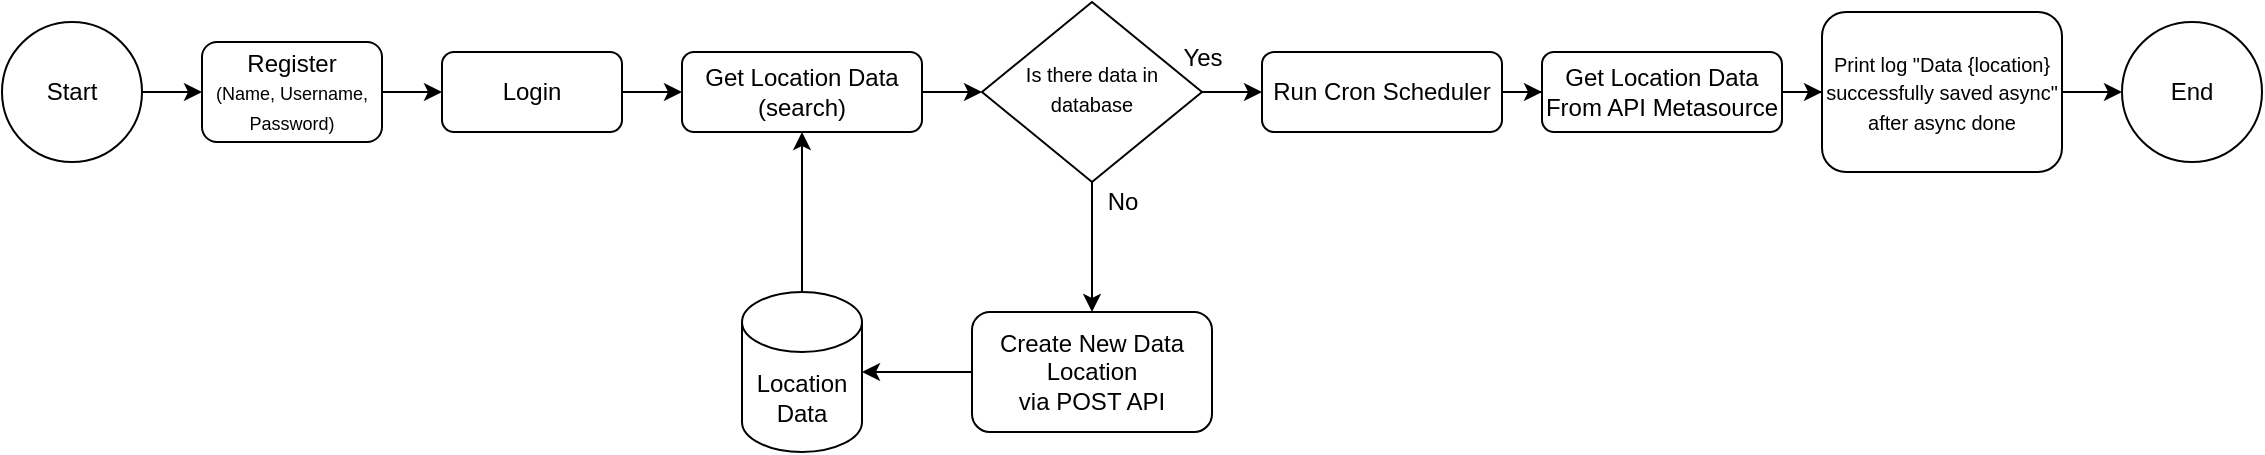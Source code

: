 <mxfile version="26.2.14">
  <diagram id="C5RBs43oDa-KdzZeNtuy" name="Page-1">
    <mxGraphModel dx="864" dy="1655" grid="1" gridSize="10" guides="1" tooltips="1" connect="1" arrows="1" fold="1" page="1" pageScale="1" pageWidth="827" pageHeight="1169" math="0" shadow="0">
      <root>
        <mxCell id="WIyWlLk6GJQsqaUBKTNV-0" />
        <mxCell id="WIyWlLk6GJQsqaUBKTNV-1" parent="WIyWlLk6GJQsqaUBKTNV-0" />
        <mxCell id="NabTx57GwSp3aq4XHyc5-8" style="edgeStyle=orthogonalEdgeStyle;rounded=0;orthogonalLoop=1;jettySize=auto;html=1;entryX=0;entryY=0.5;entryDx=0;entryDy=0;" parent="WIyWlLk6GJQsqaUBKTNV-1" source="WIyWlLk6GJQsqaUBKTNV-3" target="NabTx57GwSp3aq4XHyc5-5" edge="1">
          <mxGeometry relative="1" as="geometry" />
        </mxCell>
        <mxCell id="WIyWlLk6GJQsqaUBKTNV-3" value="Login" style="rounded=1;whiteSpace=wrap;html=1;fontSize=12;glass=0;strokeWidth=1;shadow=0;" parent="WIyWlLk6GJQsqaUBKTNV-1" vertex="1">
          <mxGeometry x="260" y="-60" width="90" height="40" as="geometry" />
        </mxCell>
        <mxCell id="NabTx57GwSp3aq4XHyc5-11" style="edgeStyle=orthogonalEdgeStyle;rounded=0;orthogonalLoop=1;jettySize=auto;html=1;" parent="WIyWlLk6GJQsqaUBKTNV-1" source="WIyWlLk6GJQsqaUBKTNV-6" edge="1">
          <mxGeometry relative="1" as="geometry">
            <mxPoint x="585" y="70" as="targetPoint" />
          </mxGeometry>
        </mxCell>
        <mxCell id="NabTx57GwSp3aq4XHyc5-12" style="edgeStyle=orthogonalEdgeStyle;rounded=0;orthogonalLoop=1;jettySize=auto;html=1;" parent="WIyWlLk6GJQsqaUBKTNV-1" source="WIyWlLk6GJQsqaUBKTNV-6" edge="1">
          <mxGeometry relative="1" as="geometry">
            <mxPoint x="670" y="-40" as="targetPoint" />
          </mxGeometry>
        </mxCell>
        <mxCell id="WIyWlLk6GJQsqaUBKTNV-6" value="&lt;font style=&quot;font-size: 10px;&quot;&gt;Is there data in database&lt;/font&gt;" style="rhombus;whiteSpace=wrap;html=1;shadow=0;fontFamily=Helvetica;fontSize=12;align=center;strokeWidth=1;spacing=6;spacingTop=-4;" parent="WIyWlLk6GJQsqaUBKTNV-1" vertex="1">
          <mxGeometry x="530" y="-85" width="110" height="90" as="geometry" />
        </mxCell>
        <mxCell id="WIyWlLk6GJQsqaUBKTNV-7" value="Create New Data Location&lt;div&gt;via POST API&lt;/div&gt;" style="rounded=1;whiteSpace=wrap;html=1;fontSize=12;glass=0;strokeWidth=1;shadow=0;" parent="WIyWlLk6GJQsqaUBKTNV-1" vertex="1">
          <mxGeometry x="525" y="70" width="120" height="60" as="geometry" />
        </mxCell>
        <mxCell id="NabTx57GwSp3aq4XHyc5-2" style="edgeStyle=orthogonalEdgeStyle;rounded=0;orthogonalLoop=1;jettySize=auto;html=1;entryX=0;entryY=0.5;entryDx=0;entryDy=0;" parent="WIyWlLk6GJQsqaUBKTNV-1" source="NabTx57GwSp3aq4XHyc5-0" target="NabTx57GwSp3aq4XHyc5-3" edge="1">
          <mxGeometry relative="1" as="geometry">
            <mxPoint x="220" y="-10" as="targetPoint" />
          </mxGeometry>
        </mxCell>
        <mxCell id="NabTx57GwSp3aq4XHyc5-0" value="Start" style="ellipse;whiteSpace=wrap;html=1;aspect=fixed;" parent="WIyWlLk6GJQsqaUBKTNV-1" vertex="1">
          <mxGeometry x="40" y="-75" width="70" height="70" as="geometry" />
        </mxCell>
        <mxCell id="NabTx57GwSp3aq4XHyc5-7" style="edgeStyle=orthogonalEdgeStyle;rounded=0;orthogonalLoop=1;jettySize=auto;html=1;entryX=0;entryY=0.5;entryDx=0;entryDy=0;" parent="WIyWlLk6GJQsqaUBKTNV-1" source="NabTx57GwSp3aq4XHyc5-3" target="WIyWlLk6GJQsqaUBKTNV-3" edge="1">
          <mxGeometry relative="1" as="geometry" />
        </mxCell>
        <mxCell id="NabTx57GwSp3aq4XHyc5-3" value="Register&lt;div&gt;&lt;font style=&quot;font-size: 9px;&quot;&gt;(Name, Username, Password)&lt;/font&gt;&lt;/div&gt;" style="rounded=1;whiteSpace=wrap;html=1;fontSize=12;glass=0;strokeWidth=1;shadow=0;" parent="WIyWlLk6GJQsqaUBKTNV-1" vertex="1">
          <mxGeometry x="140" y="-65" width="90" height="50" as="geometry" />
        </mxCell>
        <mxCell id="NabTx57GwSp3aq4XHyc5-10" style="edgeStyle=orthogonalEdgeStyle;rounded=0;orthogonalLoop=1;jettySize=auto;html=1;entryX=0;entryY=0.5;entryDx=0;entryDy=0;" parent="WIyWlLk6GJQsqaUBKTNV-1" source="NabTx57GwSp3aq4XHyc5-5" target="WIyWlLk6GJQsqaUBKTNV-6" edge="1">
          <mxGeometry relative="1" as="geometry" />
        </mxCell>
        <mxCell id="NabTx57GwSp3aq4XHyc5-5" value="Get Location Data&lt;div&gt;(search)&lt;/div&gt;" style="rounded=1;whiteSpace=wrap;html=1;fontSize=12;glass=0;strokeWidth=1;shadow=0;" parent="WIyWlLk6GJQsqaUBKTNV-1" vertex="1">
          <mxGeometry x="380" y="-60" width="120" height="40" as="geometry" />
        </mxCell>
        <mxCell id="NabTx57GwSp3aq4XHyc5-13" value="Yes" style="text;html=1;align=center;verticalAlign=middle;resizable=0;points=[];autosize=1;strokeColor=none;fillColor=none;" parent="WIyWlLk6GJQsqaUBKTNV-1" vertex="1">
          <mxGeometry x="620" y="-72" width="40" height="30" as="geometry" />
        </mxCell>
        <mxCell id="NabTx57GwSp3aq4XHyc5-14" value="No" style="text;html=1;align=center;verticalAlign=middle;resizable=0;points=[];autosize=1;strokeColor=none;fillColor=none;" parent="WIyWlLk6GJQsqaUBKTNV-1" vertex="1">
          <mxGeometry x="580" width="40" height="30" as="geometry" />
        </mxCell>
        <mxCell id="NabTx57GwSp3aq4XHyc5-16" style="edgeStyle=orthogonalEdgeStyle;rounded=0;orthogonalLoop=1;jettySize=auto;html=1;entryX=0.5;entryY=1;entryDx=0;entryDy=0;" parent="WIyWlLk6GJQsqaUBKTNV-1" source="NabTx57GwSp3aq4XHyc5-15" target="NabTx57GwSp3aq4XHyc5-5" edge="1">
          <mxGeometry relative="1" as="geometry" />
        </mxCell>
        <mxCell id="NabTx57GwSp3aq4XHyc5-15" value="Location&lt;div&gt;Data&lt;/div&gt;" style="shape=cylinder3;whiteSpace=wrap;html=1;boundedLbl=1;backgroundOutline=1;size=15;" parent="WIyWlLk6GJQsqaUBKTNV-1" vertex="1">
          <mxGeometry x="410" y="60" width="60" height="80" as="geometry" />
        </mxCell>
        <mxCell id="NabTx57GwSp3aq4XHyc5-18" style="edgeStyle=orthogonalEdgeStyle;rounded=0;orthogonalLoop=1;jettySize=auto;html=1;entryX=1;entryY=0.5;entryDx=0;entryDy=0;entryPerimeter=0;" parent="WIyWlLk6GJQsqaUBKTNV-1" source="WIyWlLk6GJQsqaUBKTNV-7" target="NabTx57GwSp3aq4XHyc5-15" edge="1">
          <mxGeometry relative="1" as="geometry" />
        </mxCell>
        <mxCell id="NabTx57GwSp3aq4XHyc5-21" style="edgeStyle=orthogonalEdgeStyle;rounded=0;orthogonalLoop=1;jettySize=auto;html=1;entryX=0;entryY=0.5;entryDx=0;entryDy=0;" parent="WIyWlLk6GJQsqaUBKTNV-1" source="NabTx57GwSp3aq4XHyc5-19" target="NabTx57GwSp3aq4XHyc5-20" edge="1">
          <mxGeometry relative="1" as="geometry" />
        </mxCell>
        <mxCell id="NabTx57GwSp3aq4XHyc5-19" value="Run Cron Scheduler" style="rounded=1;whiteSpace=wrap;html=1;fontSize=12;glass=0;strokeWidth=1;shadow=0;" parent="WIyWlLk6GJQsqaUBKTNV-1" vertex="1">
          <mxGeometry x="670" y="-60" width="120" height="40" as="geometry" />
        </mxCell>
        <mxCell id="NabTx57GwSp3aq4XHyc5-25" style="edgeStyle=orthogonalEdgeStyle;rounded=0;orthogonalLoop=1;jettySize=auto;html=1;entryX=0;entryY=0.5;entryDx=0;entryDy=0;" parent="WIyWlLk6GJQsqaUBKTNV-1" source="NabTx57GwSp3aq4XHyc5-20" target="NabTx57GwSp3aq4XHyc5-22" edge="1">
          <mxGeometry relative="1" as="geometry" />
        </mxCell>
        <mxCell id="NabTx57GwSp3aq4XHyc5-20" value="Get Location Data From API Metasource" style="rounded=1;whiteSpace=wrap;html=1;fontSize=12;glass=0;strokeWidth=1;shadow=0;" parent="WIyWlLk6GJQsqaUBKTNV-1" vertex="1">
          <mxGeometry x="810" y="-60" width="120" height="40" as="geometry" />
        </mxCell>
        <mxCell id="NabTx57GwSp3aq4XHyc5-24" style="edgeStyle=orthogonalEdgeStyle;rounded=0;orthogonalLoop=1;jettySize=auto;html=1;entryX=0;entryY=0.5;entryDx=0;entryDy=0;" parent="WIyWlLk6GJQsqaUBKTNV-1" source="NabTx57GwSp3aq4XHyc5-22" target="NabTx57GwSp3aq4XHyc5-23" edge="1">
          <mxGeometry relative="1" as="geometry" />
        </mxCell>
        <mxCell id="NabTx57GwSp3aq4XHyc5-22" value="&lt;font style=&quot;font-size: 10px;&quot;&gt;Print log &quot;Data {location} successfully saved async&quot; after async done&lt;/font&gt;" style="rounded=1;whiteSpace=wrap;html=1;fontSize=12;glass=0;strokeWidth=1;shadow=0;" parent="WIyWlLk6GJQsqaUBKTNV-1" vertex="1">
          <mxGeometry x="950" y="-80" width="120" height="80" as="geometry" />
        </mxCell>
        <mxCell id="NabTx57GwSp3aq4XHyc5-23" value="End" style="ellipse;whiteSpace=wrap;html=1;aspect=fixed;" parent="WIyWlLk6GJQsqaUBKTNV-1" vertex="1">
          <mxGeometry x="1100" y="-75" width="70" height="70" as="geometry" />
        </mxCell>
      </root>
    </mxGraphModel>
  </diagram>
</mxfile>
